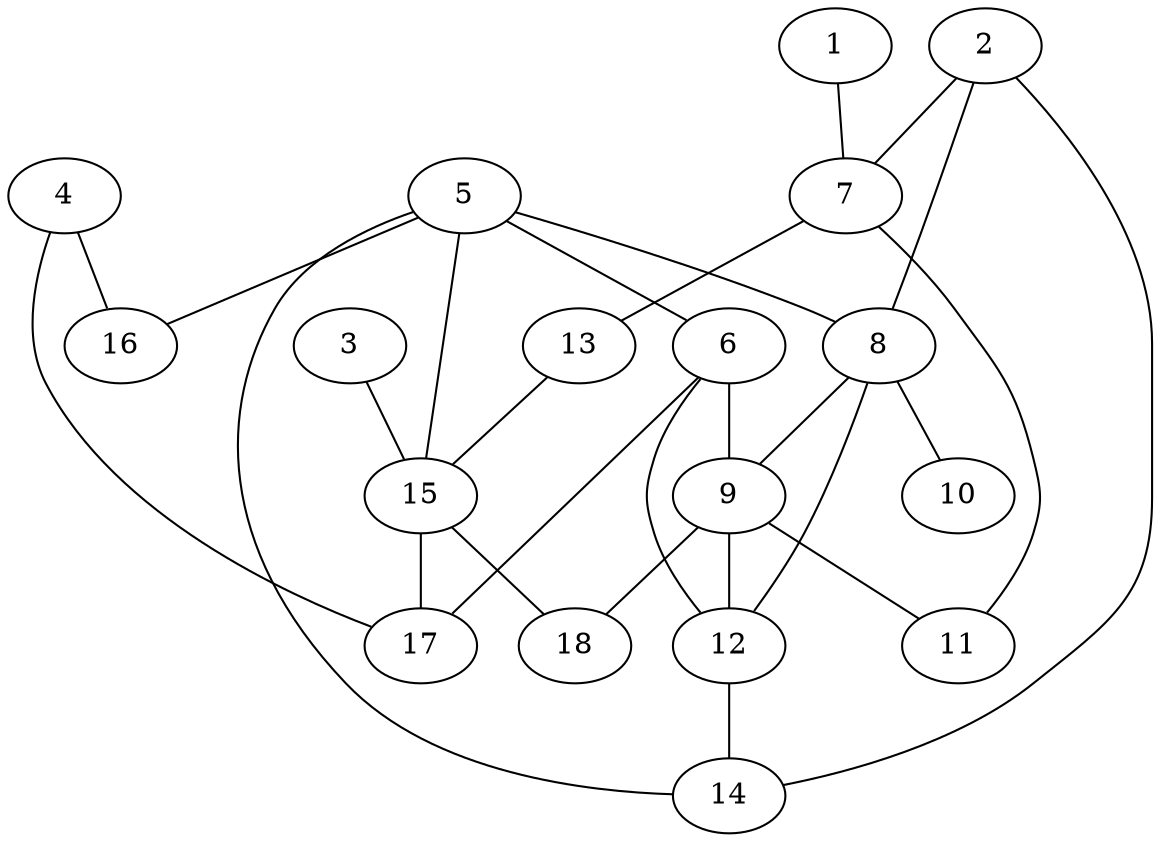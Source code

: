 graph generated_Graph {
1 -- 7;
2 -- 14;
2 -- 8;
2 -- 7;
3 -- 15;
4 -- 17;
4 -- 16;
5 -- 8;
5 -- 16;
5 -- 6;
5 -- 15;
5 -- 14;
6 -- 12;
6 -- 17;
6 -- 9;
7 -- 13;
7 -- 11;
8 -- 12;
8 -- 10;
8 -- 9;
9 -- 11;
9 -- 12;
9 -- 18;
12 -- 14;
13 -- 15;
15 -- 17;
15 -- 18;
}